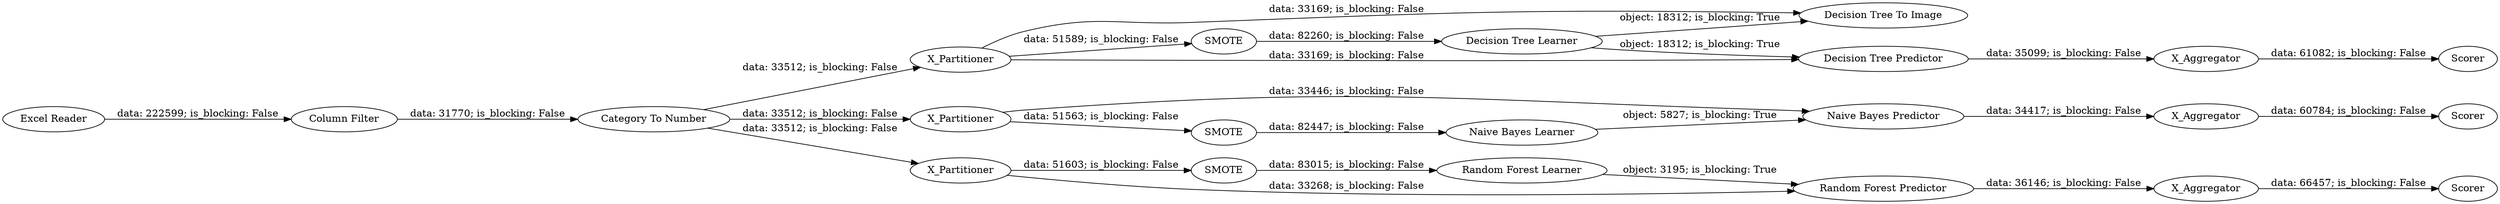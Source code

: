 digraph {
	"5154281695247670056_5" [label="Decision Tree Learner"]
	"5154281695247670056_12" [label=X_Partitioner]
	"5154281695247670056_9" [label=Scorer]
	"5154281695247670056_25" [label="Naive Bayes Learner"]
	"5154281695247670056_28" [label=Scorer]
	"5154281695247670056_26" [label=X_Partitioner]
	"5154281695247670056_27" [label=X_Aggregator]
	"5154281695247670056_32" [label=SMOTE]
	"5154281695247670056_8" [label=X_Aggregator]
	"5154281695247670056_37" [label=Scorer]
	"5154281695247670056_34" [label="Random Forest Learner"]
	"5154281695247670056_10" [label="Category To Number"]
	"5154281695247670056_38" [label="Random Forest Predictor"]
	"5154281695247670056_31" [label="Decision Tree To Image"]
	"5154281695247670056_36" [label=X_Aggregator]
	"5154281695247670056_24" [label="Naive Bayes Predictor"]
	"5154281695247670056_4" [label="Decision Tree Predictor"]
	"5154281695247670056_29" [label=SMOTE]
	"5154281695247670056_2" [label="Column Filter"]
	"5154281695247670056_33" [label=X_Partitioner]
	"5154281695247670056_30" [label=SMOTE]
	"5154281695247670056_1" [label="Excel Reader"]
	"5154281695247670056_2" -> "5154281695247670056_10" [label="data: 31770; is_blocking: False"]
	"5154281695247670056_29" -> "5154281695247670056_5" [label="data: 82260; is_blocking: False"]
	"5154281695247670056_27" -> "5154281695247670056_28" [label="data: 60784; is_blocking: False"]
	"5154281695247670056_4" -> "5154281695247670056_8" [label="data: 35099; is_blocking: False"]
	"5154281695247670056_24" -> "5154281695247670056_27" [label="data: 34417; is_blocking: False"]
	"5154281695247670056_33" -> "5154281695247670056_30" [label="data: 51603; is_blocking: False"]
	"5154281695247670056_38" -> "5154281695247670056_36" [label="data: 36146; is_blocking: False"]
	"5154281695247670056_34" -> "5154281695247670056_38" [label="object: 3195; is_blocking: True"]
	"5154281695247670056_10" -> "5154281695247670056_26" [label="data: 33512; is_blocking: False"]
	"5154281695247670056_26" -> "5154281695247670056_24" [label="data: 33446; is_blocking: False"]
	"5154281695247670056_10" -> "5154281695247670056_33" [label="data: 33512; is_blocking: False"]
	"5154281695247670056_8" -> "5154281695247670056_9" [label="data: 61082; is_blocking: False"]
	"5154281695247670056_5" -> "5154281695247670056_4" [label="object: 18312; is_blocking: True"]
	"5154281695247670056_36" -> "5154281695247670056_37" [label="data: 66457; is_blocking: False"]
	"5154281695247670056_10" -> "5154281695247670056_12" [label="data: 33512; is_blocking: False"]
	"5154281695247670056_33" -> "5154281695247670056_38" [label="data: 33268; is_blocking: False"]
	"5154281695247670056_12" -> "5154281695247670056_31" [label="data: 33169; is_blocking: False"]
	"5154281695247670056_32" -> "5154281695247670056_25" [label="data: 82447; is_blocking: False"]
	"5154281695247670056_30" -> "5154281695247670056_34" [label="data: 83015; is_blocking: False"]
	"5154281695247670056_25" -> "5154281695247670056_24" [label="object: 5827; is_blocking: True"]
	"5154281695247670056_5" -> "5154281695247670056_31" [label="object: 18312; is_blocking: True"]
	"5154281695247670056_12" -> "5154281695247670056_29" [label="data: 51589; is_blocking: False"]
	"5154281695247670056_26" -> "5154281695247670056_32" [label="data: 51563; is_blocking: False"]
	"5154281695247670056_12" -> "5154281695247670056_4" [label="data: 33169; is_blocking: False"]
	"5154281695247670056_1" -> "5154281695247670056_2" [label="data: 222599; is_blocking: False"]
	rankdir=LR
}
